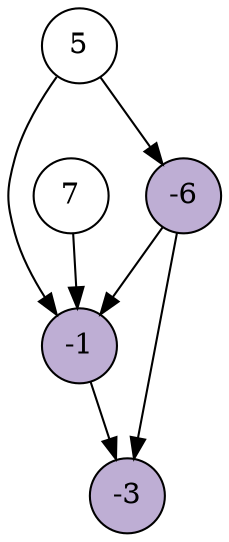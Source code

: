 digraph g {
    node[shape=circle fixedsize=true style=filled fillcolor=white colorscheme=accent8 ];

    a[label="5" pos="-1,1!"];
    b[label="-6" pos=".5,1!" fillcolor="2"];
    c[label="-1" pos=".5,-.5!" fillcolor="2"];
    e[label="7" pos="-1,-.5!"];
    f[label="-3" fillcolor="2" pos="1.5,0.25!"];
    a->b;
    b->c;
    b,c->{f};
    a,e->c;
}

